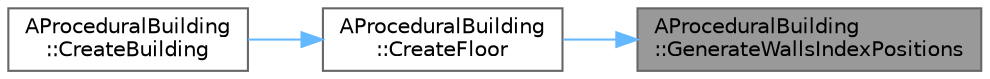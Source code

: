 digraph "AProceduralBuilding::GenerateWallsIndexPositions"
{
 // INTERACTIVE_SVG=YES
 // LATEX_PDF_SIZE
  bgcolor="transparent";
  edge [fontname=Helvetica,fontsize=10,labelfontname=Helvetica,labelfontsize=10];
  node [fontname=Helvetica,fontsize=10,shape=box,height=0.2,width=0.4];
  rankdir="RL";
  Node1 [id="Node000001",label="AProceduralBuilding\l::GenerateWallsIndexPositions",height=0.2,width=0.4,color="gray40", fillcolor="grey60", style="filled", fontcolor="black",tooltip=" "];
  Node1 -> Node2 [id="edge1_Node000001_Node000002",dir="back",color="steelblue1",style="solid",tooltip=" "];
  Node2 [id="Node000002",label="AProceduralBuilding\l::CreateFloor",height=0.2,width=0.4,color="grey40", fillcolor="white", style="filled",URL="$de/d3c/classAProceduralBuilding.html#a1c578e1e80fd5cc6911850c833494d45",tooltip=" "];
  Node2 -> Node3 [id="edge2_Node000002_Node000003",dir="back",color="steelblue1",style="solid",tooltip=" "];
  Node3 [id="Node000003",label="AProceduralBuilding\l::CreateBuilding",height=0.2,width=0.4,color="grey40", fillcolor="white", style="filled",URL="$de/d3c/classAProceduralBuilding.html#a309c9e716c51a91b3977c1e4c1da4263",tooltip=" "];
}
